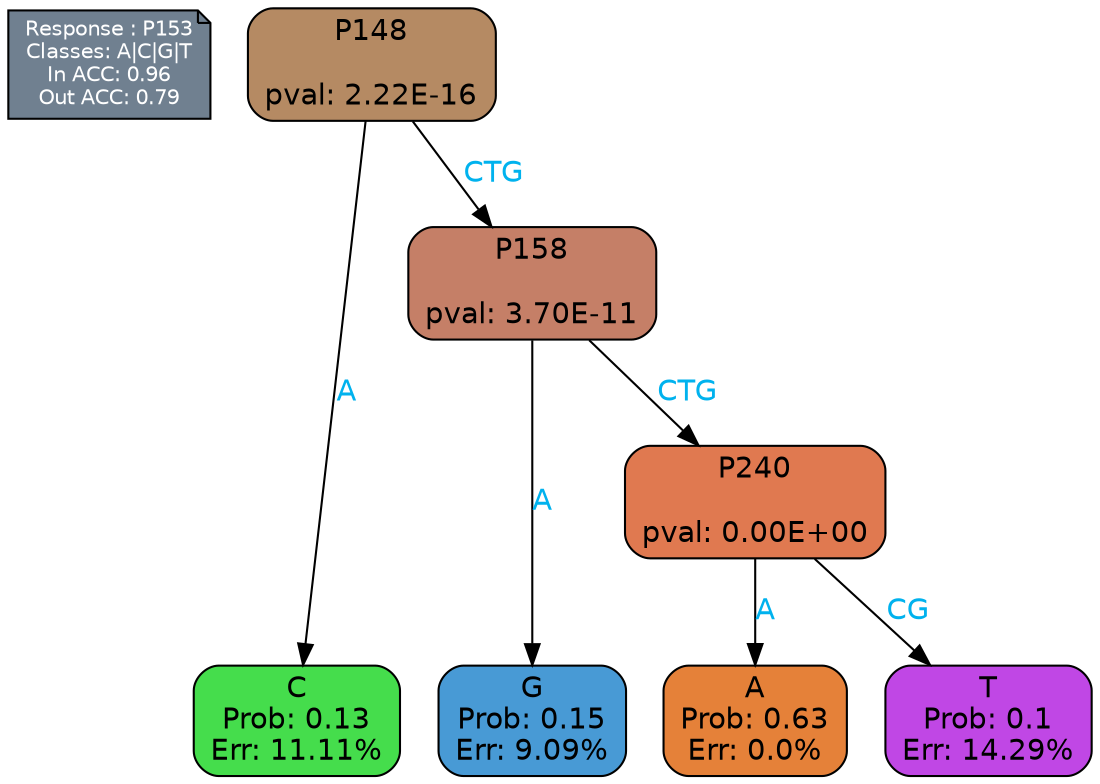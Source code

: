 digraph Tree {
node [shape=box, style="filled, rounded", color="black", fontname=helvetica] ;
graph [ranksep=equally, splines=polylines, bgcolor=transparent, dpi=600] ;
edge [fontname=helvetica] ;
LEGEND [label="Response : P153
Classes: A|C|G|T
In ACC: 0.96
Out ACC: 0.79
",shape=note,align=left,style=filled,fillcolor="slategray",fontcolor="white",fontsize=10];1 [label="P148

pval: 2.22E-16", fillcolor="#b58a63"] ;
2 [label="C
Prob: 0.13
Err: 11.11%", fillcolor="#45dd4c"] ;
3 [label="P158

pval: 3.70E-11", fillcolor="#c57f67"] ;
4 [label="G
Prob: 0.15
Err: 9.09%", fillcolor="#489ad5"] ;
5 [label="P240

pval: 0.00E+00", fillcolor="#e07950"] ;
6 [label="A
Prob: 0.63
Err: 0.0%", fillcolor="#e58139"] ;
7 [label="T
Prob: 0.1
Err: 14.29%", fillcolor="#c047e5"] ;
1 -> 2 [label="A",fontcolor=deepskyblue2] ;
1 -> 3 [label="CTG",fontcolor=deepskyblue2] ;
3 -> 4 [label="A",fontcolor=deepskyblue2] ;
3 -> 5 [label="CTG",fontcolor=deepskyblue2] ;
5 -> 6 [label="A",fontcolor=deepskyblue2] ;
5 -> 7 [label="CG",fontcolor=deepskyblue2] ;
{rank = same; 2;4;6;7;}{rank = same; LEGEND;1;}}